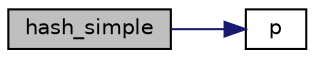 digraph "hash_simple"
{
 // INTERACTIVE_SVG=YES
  edge [fontname="Helvetica",fontsize="10",labelfontname="Helvetica",labelfontsize="10"];
  node [fontname="Helvetica",fontsize="10",shape=record];
  rankdir="LR";
  Node1 [label="hash_simple",height=0.2,width=0.4,color="black", fillcolor="grey75", style="filled", fontcolor="black"];
  Node1 -> Node2 [color="midnightblue",fontsize="10",style="solid",fontname="Helvetica"];
  Node2 [label="p",height=0.2,width=0.4,color="black", fillcolor="white", style="filled",URL="$d5/de7/jquery_8js.html#a2335e57f79b6acfb6de59c235dc8a83e"];
}
